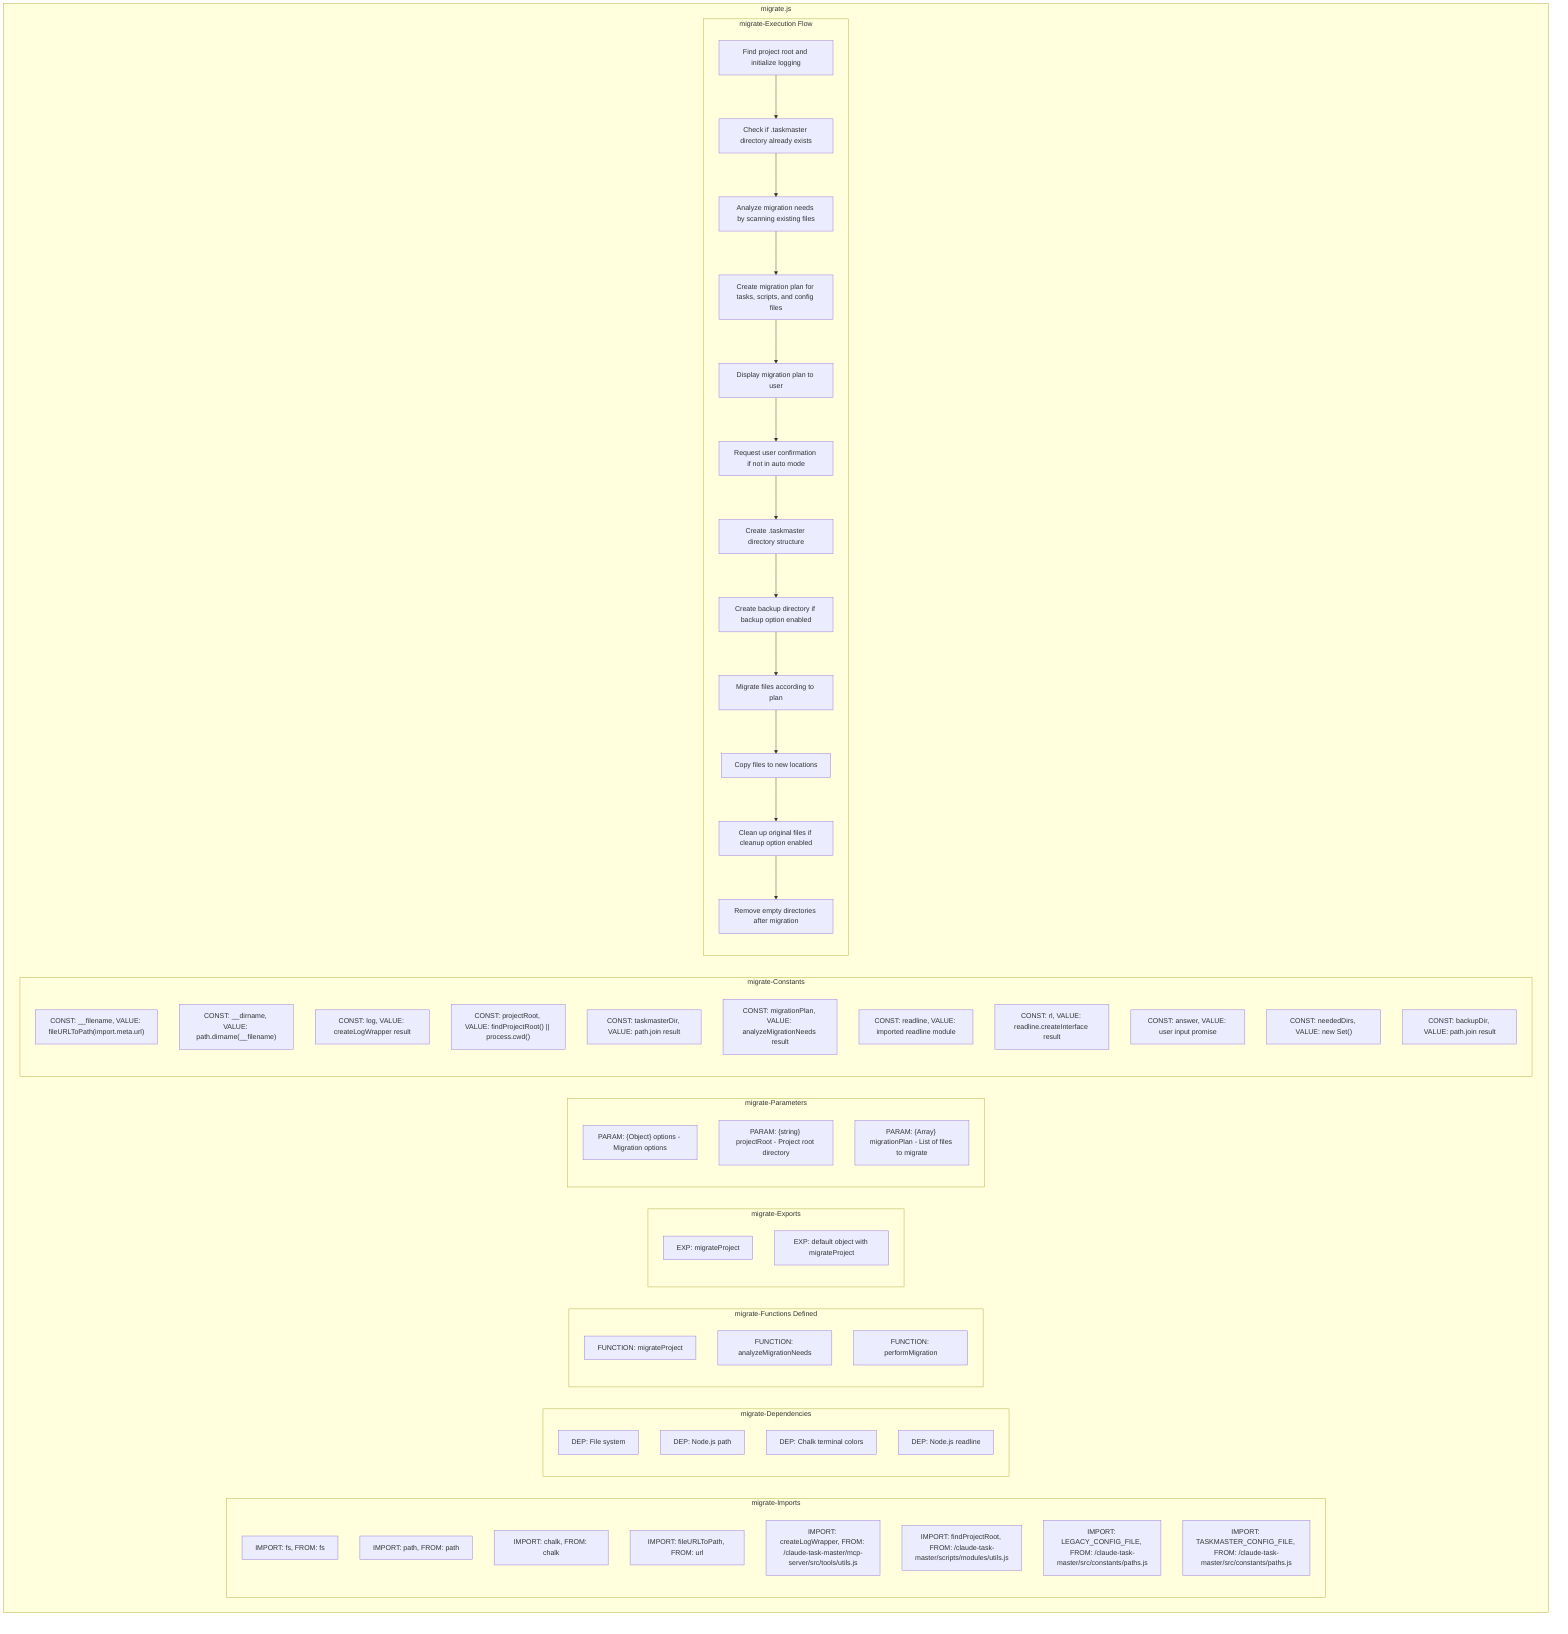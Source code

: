 flowchart TB
    subgraph migrate-Imports["migrate-Imports"]
        I1["IMPORT: fs, FROM: fs"]
        I2["IMPORT: path, FROM: path"]
        I3["IMPORT: chalk, FROM: chalk"]
        I4["IMPORT: fileURLToPath, FROM: url"]
        I5["IMPORT: createLogWrapper, FROM: /claude-task-master/mcp-server/src/tools/utils.js"]
        I6["IMPORT: findProjectRoot, FROM: /claude-task-master/scripts/modules/utils.js"]
        I7["IMPORT: LEGACY_CONFIG_FILE, FROM: /claude-task-master/src/constants/paths.js"]
        I8["IMPORT: TASKMASTER_CONFIG_FILE, FROM: /claude-task-master/src/constants/paths.js"]
    end
    subgraph migrate-Dependencies["migrate-Dependencies"]
        D1["DEP: File system"]
        D2["DEP: Node.js path"]
        D3["DEP: Chalk terminal colors"]
        D4["DEP: Node.js readline"]
    end
    subgraph migrate-FunctionsDefined["migrate-Functions Defined"]
        FU1["FUNCTION: migrateProject"]
        FU2["FUNCTION: analyzeMigrationNeeds"]
        FU3["FUNCTION: performMigration"]
    end
    subgraph migrate-Exports["migrate-Exports"]
        E1["EXP: migrateProject"]
        E2["EXP: default object with migrateProject"]
    end
    subgraph migrate-Parameters["migrate-Parameters"]
        P1["PARAM: {Object} options - Migration options"]
        P2["PARAM: {string} projectRoot - Project root directory"]
        P3["PARAM: {Array} migrationPlan - List of files to migrate"]
    end
    subgraph migrate-Constants["migrate-Constants"]
        C1["CONST: __filename, VALUE: fileURLToPath(import.meta.url)"]
        C2["CONST: __dirname, VALUE: path.dirname(__filename)"]
        C3["CONST: log, VALUE: createLogWrapper result"]
        C4["CONST: projectRoot, VALUE: findProjectRoot() || process.cwd()"]
        C5["CONST: taskmasterDir, VALUE: path.join result"]
        C6["CONST: migrationPlan, VALUE: analyzeMigrationNeeds result"]
        C7["CONST: readline, VALUE: imported readline module"]
        C8["CONST: rl, VALUE: readline.createInterface result"]
        C9["CONST: answer, VALUE: user input promise"]
        C10["CONST: neededDirs, VALUE: new Set()"]
        C11["CONST: backupDir, VALUE: path.join result"]
    end
    subgraph migrate-ExecutionFlow["migrate-Execution Flow"]
        FL1["Find project root and initialize logging"]
        FL2["Check if .taskmaster directory already exists"]
        FL3["Analyze migration needs by scanning existing files"]
        FL4["Create migration plan for tasks, scripts, and config files"]
        FL5["Display migration plan to user"]
        FL6["Request user confirmation if not in auto mode"]
        FL7["Create .taskmaster directory structure"]
        FL8["Create backup directory if backup option enabled"]
        FL9["Migrate files according to plan"]
        FL10["Copy files to new locations"]
        FL11["Clean up original files if cleanup option enabled"]
        FL12["Remove empty directories after migration"]
    end
    subgraph migrate["migrate.js"]
        migrate-Imports
        migrate-Dependencies
        migrate-FunctionsDefined
        migrate-Exports
        migrate-Parameters
        migrate-Constants
        migrate-ExecutionFlow
    end
    FL1 --> FL2
    FL2 --> FL3
    FL3 --> FL4
    FL4 --> FL5
    FL5 --> FL6
    FL6 --> FL7
    FL7 --> FL8
    FL8 --> FL9
    FL9 --> FL10
    FL10 --> FL11
    FL11 --> FL12
